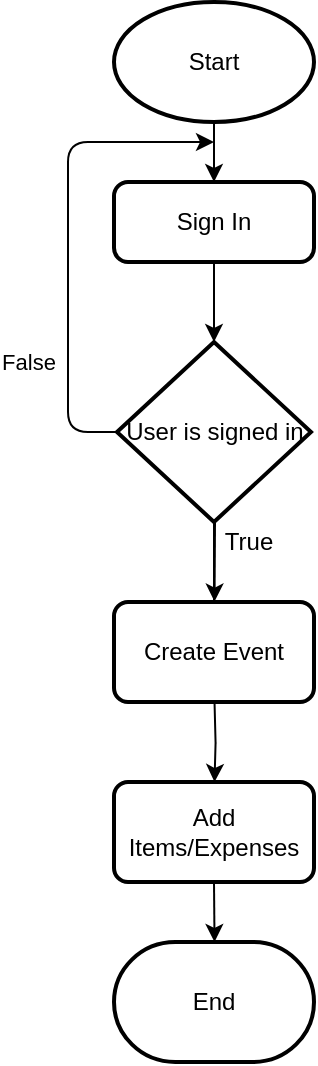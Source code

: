 <mxfile version="10.6.5" type="device"><diagram id="SHf_z3vupEMqxlyMXp4W" name="Event Creation"><mxGraphModel dx="914" dy="535" grid="1" gridSize="10" guides="1" tooltips="1" connect="1" arrows="1" fold="1" page="1" pageScale="1" pageWidth="827" pageHeight="1169" math="0" shadow="0"><root><mxCell id="0"/><mxCell id="1" parent="0"/><mxCell id="oltqb66jAjuBP1KoaTKL-2" value="Start" style="strokeWidth=2;html=1;shape=mxgraph.flowchart.start_1;whiteSpace=wrap;" vertex="1" parent="1"><mxGeometry x="363" y="50" width="100" height="60" as="geometry"/></mxCell><mxCell id="oltqb66jAjuBP1KoaTKL-3" value="User is signed in" style="strokeWidth=2;html=1;shape=mxgraph.flowchart.decision;whiteSpace=wrap;" vertex="1" parent="1"><mxGeometry x="364.5" y="220" width="97" height="90" as="geometry"/></mxCell><mxCell id="oltqb66jAjuBP1KoaTKL-7" value="" style="endArrow=classic;html=1;exitX=0.5;exitY=1;exitDx=0;exitDy=0;exitPerimeter=0;entryX=0.5;entryY=0;entryDx=0;entryDy=0;" edge="1" parent="1" source="oltqb66jAjuBP1KoaTKL-2" target="oltqb66jAjuBP1KoaTKL-9"><mxGeometry width="50" height="50" relative="1" as="geometry"><mxPoint x="360" y="320" as="sourcePoint"/><mxPoint x="410" y="150" as="targetPoint"/></mxGeometry></mxCell><mxCell id="oltqb66jAjuBP1KoaTKL-9" value="Sign In&lt;br&gt;" style="rounded=1;whiteSpace=wrap;html=1;absoluteArcSize=1;arcSize=14;strokeWidth=2;" vertex="1" parent="1"><mxGeometry x="363" y="140" width="100" height="40" as="geometry"/></mxCell><mxCell id="oltqb66jAjuBP1KoaTKL-10" value="" style="endArrow=classic;html=1;exitX=0.5;exitY=1;exitDx=0;exitDy=0;exitPerimeter=0;entryX=0.5;entryY=0;entryDx=0;entryDy=0;entryPerimeter=0;" edge="1" parent="1" target="oltqb66jAjuBP1KoaTKL-3"><mxGeometry width="50" height="50" relative="1" as="geometry"><mxPoint x="413" y="180.167" as="sourcePoint"/><mxPoint x="413" y="210.167" as="targetPoint"/></mxGeometry></mxCell><mxCell id="oltqb66jAjuBP1KoaTKL-11" value="False" style="endArrow=classic;html=1;exitX=0;exitY=0.5;exitDx=0;exitDy=0;exitPerimeter=0;" edge="1" parent="1" source="oltqb66jAjuBP1KoaTKL-3"><mxGeometry x="-0.509" y="20" width="50" height="50" relative="1" as="geometry"><mxPoint x="330" y="270.167" as="sourcePoint"/><mxPoint x="413" y="120" as="targetPoint"/><Array as="points"><mxPoint x="340" y="265"/><mxPoint x="340" y="190"/><mxPoint x="340" y="120"/></Array><mxPoint as="offset"/></mxGeometry></mxCell><mxCell id="oltqb66jAjuBP1KoaTKL-17" value="" style="endArrow=classic;html=1;exitX=0.5;exitY=1;exitDx=0;exitDy=0;exitPerimeter=0;entryX=0.5;entryY=0;entryDx=0;entryDy=0;entryPerimeter=0;" edge="1" parent="1"><mxGeometry width="50" height="50" relative="1" as="geometry"><mxPoint x="413.5" y="310.167" as="sourcePoint"/><mxPoint x="413.259" y="349.759" as="targetPoint"/></mxGeometry></mxCell><mxCell id="oltqb66jAjuBP1KoaTKL-18" value="True" style="text;html=1;resizable=0;points=[];align=center;verticalAlign=middle;labelBackgroundColor=#ffffff;" vertex="1" connectable="0" parent="oltqb66jAjuBP1KoaTKL-17"><mxGeometry x="-0.446" y="-1" relative="1" as="geometry"><mxPoint x="17.5" y="-1" as="offset"/></mxGeometry></mxCell><mxCell id="oltqb66jAjuBP1KoaTKL-20" value="" style="edgeStyle=orthogonalEdgeStyle;rounded=0;orthogonalLoop=1;jettySize=auto;html=1;endArrow=none;endFill=0;" edge="1" parent="1" source="oltqb66jAjuBP1KoaTKL-19" target="oltqb66jAjuBP1KoaTKL-3"><mxGeometry relative="1" as="geometry"/></mxCell><mxCell id="oltqb66jAjuBP1KoaTKL-19" value="Create Event" style="rounded=1;whiteSpace=wrap;html=1;absoluteArcSize=1;arcSize=14;strokeWidth=2;" vertex="1" parent="1"><mxGeometry x="363" y="350" width="100" height="50" as="geometry"/></mxCell><mxCell id="oltqb66jAjuBP1KoaTKL-22" value="" style="edgeStyle=orthogonalEdgeStyle;rounded=0;orthogonalLoop=1;jettySize=auto;html=1;endArrow=none;endFill=0;startArrow=classic;startFill=1;" edge="1" parent="1"><mxGeometry relative="1" as="geometry"><mxPoint x="413.259" y="440" as="sourcePoint"/><mxPoint x="413.259" y="400" as="targetPoint"/></mxGeometry></mxCell><mxCell id="oltqb66jAjuBP1KoaTKL-24" value="Add Items/Expenses" style="rounded=1;whiteSpace=wrap;html=1;absoluteArcSize=1;arcSize=14;strokeWidth=2;" vertex="1" parent="1"><mxGeometry x="363" y="440" width="100" height="50" as="geometry"/></mxCell><mxCell id="oltqb66jAjuBP1KoaTKL-25" value="End" style="strokeWidth=2;html=1;shape=mxgraph.flowchart.terminator;whiteSpace=wrap;" vertex="1" parent="1"><mxGeometry x="363" y="520" width="100" height="60" as="geometry"/></mxCell><mxCell id="oltqb66jAjuBP1KoaTKL-26" value="" style="edgeStyle=orthogonalEdgeStyle;rounded=0;orthogonalLoop=1;jettySize=auto;html=1;endArrow=none;endFill=0;startArrow=classic;startFill=1;" edge="1" parent="1"><mxGeometry relative="1" as="geometry"><mxPoint x="413.259" y="520" as="sourcePoint"/><mxPoint x="413" y="490" as="targetPoint"/></mxGeometry></mxCell></root></mxGraphModel></diagram><diagram id="xpCY72YZmNdFz3FN06yA" name="Event Edit"><mxGraphModel dx="914" dy="535" grid="1" gridSize="10" guides="1" tooltips="1" connect="1" arrows="1" fold="1" page="1" pageScale="1" pageWidth="827" pageHeight="1169" math="0" shadow="0"><root><mxCell id="O2_Kq5-vihdmJ3dIVzwF-0"/><mxCell id="O2_Kq5-vihdmJ3dIVzwF-1" parent="O2_Kq5-vihdmJ3dIVzwF-0"/><mxCell id="GpiL4EFEmO8YHdr2tHTP-0" value="Start" style="strokeWidth=2;html=1;shape=mxgraph.flowchart.start_1;whiteSpace=wrap;" vertex="1" parent="O2_Kq5-vihdmJ3dIVzwF-1"><mxGeometry x="363" y="50" width="100" height="60" as="geometry"/></mxCell><mxCell id="GpiL4EFEmO8YHdr2tHTP-1" value="User is signed in" style="strokeWidth=2;html=1;shape=mxgraph.flowchart.decision;whiteSpace=wrap;" vertex="1" parent="O2_Kq5-vihdmJ3dIVzwF-1"><mxGeometry x="364.5" y="220" width="97" height="90" as="geometry"/></mxCell><mxCell id="GpiL4EFEmO8YHdr2tHTP-2" value="" style="endArrow=classic;html=1;exitX=0.5;exitY=1;exitDx=0;exitDy=0;exitPerimeter=0;entryX=0.5;entryY=0;entryDx=0;entryDy=0;" edge="1" parent="O2_Kq5-vihdmJ3dIVzwF-1" source="GpiL4EFEmO8YHdr2tHTP-0" target="GpiL4EFEmO8YHdr2tHTP-3"><mxGeometry width="50" height="50" relative="1" as="geometry"><mxPoint x="360" y="320" as="sourcePoint"/><mxPoint x="410" y="150" as="targetPoint"/></mxGeometry></mxCell><mxCell id="GpiL4EFEmO8YHdr2tHTP-3" value="Sign In&lt;br&gt;" style="rounded=1;whiteSpace=wrap;html=1;absoluteArcSize=1;arcSize=14;strokeWidth=2;" vertex="1" parent="O2_Kq5-vihdmJ3dIVzwF-1"><mxGeometry x="363" y="140" width="100" height="40" as="geometry"/></mxCell><mxCell id="GpiL4EFEmO8YHdr2tHTP-4" value="" style="endArrow=classic;html=1;exitX=0.5;exitY=1;exitDx=0;exitDy=0;exitPerimeter=0;entryX=0.5;entryY=0;entryDx=0;entryDy=0;entryPerimeter=0;" edge="1" parent="O2_Kq5-vihdmJ3dIVzwF-1" target="GpiL4EFEmO8YHdr2tHTP-1"><mxGeometry width="50" height="50" relative="1" as="geometry"><mxPoint x="413" y="180.167" as="sourcePoint"/><mxPoint x="413" y="210.167" as="targetPoint"/></mxGeometry></mxCell><mxCell id="GpiL4EFEmO8YHdr2tHTP-5" value="False" style="endArrow=classic;html=1;exitX=0;exitY=0.5;exitDx=0;exitDy=0;exitPerimeter=0;" edge="1" parent="O2_Kq5-vihdmJ3dIVzwF-1" source="GpiL4EFEmO8YHdr2tHTP-1"><mxGeometry x="-0.509" y="20" width="50" height="50" relative="1" as="geometry"><mxPoint x="330" y="270.167" as="sourcePoint"/><mxPoint x="413" y="120" as="targetPoint"/><Array as="points"><mxPoint x="340" y="265"/><mxPoint x="340" y="190"/><mxPoint x="340" y="120"/></Array><mxPoint as="offset"/></mxGeometry></mxCell><mxCell id="GpiL4EFEmO8YHdr2tHTP-6" value="" style="endArrow=classic;html=1;exitX=0.5;exitY=1;exitDx=0;exitDy=0;exitPerimeter=0;entryX=0.5;entryY=0;entryDx=0;entryDy=0;entryPerimeter=0;" edge="1" parent="O2_Kq5-vihdmJ3dIVzwF-1"><mxGeometry width="50" height="50" relative="1" as="geometry"><mxPoint x="413.5" y="310.167" as="sourcePoint"/><mxPoint x="413.259" y="349.759" as="targetPoint"/></mxGeometry></mxCell><mxCell id="GpiL4EFEmO8YHdr2tHTP-7" value="True" style="text;html=1;resizable=0;points=[];align=center;verticalAlign=middle;labelBackgroundColor=#ffffff;" vertex="1" connectable="0" parent="GpiL4EFEmO8YHdr2tHTP-6"><mxGeometry x="-0.446" y="-1" relative="1" as="geometry"><mxPoint x="17.5" y="-1" as="offset"/></mxGeometry></mxCell><mxCell id="GpiL4EFEmO8YHdr2tHTP-8" value="" style="edgeStyle=orthogonalEdgeStyle;rounded=0;orthogonalLoop=1;jettySize=auto;html=1;endArrow=none;endFill=0;" edge="1" parent="O2_Kq5-vihdmJ3dIVzwF-1" source="GpiL4EFEmO8YHdr2tHTP-9" target="GpiL4EFEmO8YHdr2tHTP-1"><mxGeometry relative="1" as="geometry"/></mxCell><mxCell id="GpiL4EFEmO8YHdr2tHTP-9" value="List Events that User participates" style="rounded=1;whiteSpace=wrap;html=1;absoluteArcSize=1;arcSize=14;strokeWidth=2;" vertex="1" parent="O2_Kq5-vihdmJ3dIVzwF-1"><mxGeometry x="363" y="350" width="100" height="50" as="geometry"/></mxCell><mxCell id="GpiL4EFEmO8YHdr2tHTP-10" value="" style="edgeStyle=orthogonalEdgeStyle;rounded=0;orthogonalLoop=1;jettySize=auto;html=1;endArrow=none;endFill=0;startArrow=classic;startFill=1;" edge="1" parent="O2_Kq5-vihdmJ3dIVzwF-1"><mxGeometry relative="1" as="geometry"><mxPoint x="413.259" y="440" as="sourcePoint"/><mxPoint x="413.259" y="400" as="targetPoint"/></mxGeometry></mxCell><mxCell id="GpiL4EFEmO8YHdr2tHTP-11" value="Choose Event" style="rounded=1;whiteSpace=wrap;html=1;absoluteArcSize=1;arcSize=14;strokeWidth=2;" vertex="1" parent="O2_Kq5-vihdmJ3dIVzwF-1"><mxGeometry x="363" y="440" width="100" height="50" as="geometry"/></mxCell><mxCell id="GpiL4EFEmO8YHdr2tHTP-12" value="End" style="strokeWidth=2;html=1;shape=mxgraph.flowchart.terminator;whiteSpace=wrap;" vertex="1" parent="O2_Kq5-vihdmJ3dIVzwF-1"><mxGeometry x="363" y="610" width="100" height="60" as="geometry"/></mxCell><mxCell id="GpiL4EFEmO8YHdr2tHTP-13" value="" style="edgeStyle=orthogonalEdgeStyle;rounded=0;orthogonalLoop=1;jettySize=auto;html=1;endArrow=none;endFill=0;startArrow=classic;startFill=1;" edge="1" parent="O2_Kq5-vihdmJ3dIVzwF-1"><mxGeometry relative="1" as="geometry"><mxPoint x="413.259" y="610" as="sourcePoint"/><mxPoint x="413" y="580" as="targetPoint"/></mxGeometry></mxCell><mxCell id="GpiL4EFEmO8YHdr2tHTP-14" value="Add Items or Invite Users" style="rounded=1;whiteSpace=wrap;html=1;absoluteArcSize=1;arcSize=14;strokeWidth=2;" vertex="1" parent="O2_Kq5-vihdmJ3dIVzwF-1"><mxGeometry x="363" y="530" width="100" height="50" as="geometry"/></mxCell><mxCell id="GpiL4EFEmO8YHdr2tHTP-15" value="" style="edgeStyle=orthogonalEdgeStyle;rounded=0;orthogonalLoop=1;jettySize=auto;html=1;endArrow=none;endFill=0;startArrow=classic;startFill=1;" edge="1" parent="O2_Kq5-vihdmJ3dIVzwF-1"><mxGeometry relative="1" as="geometry"><mxPoint x="411.759" y="530" as="sourcePoint"/><mxPoint x="411.759" y="490" as="targetPoint"/></mxGeometry></mxCell></root></mxGraphModel></diagram></mxfile>